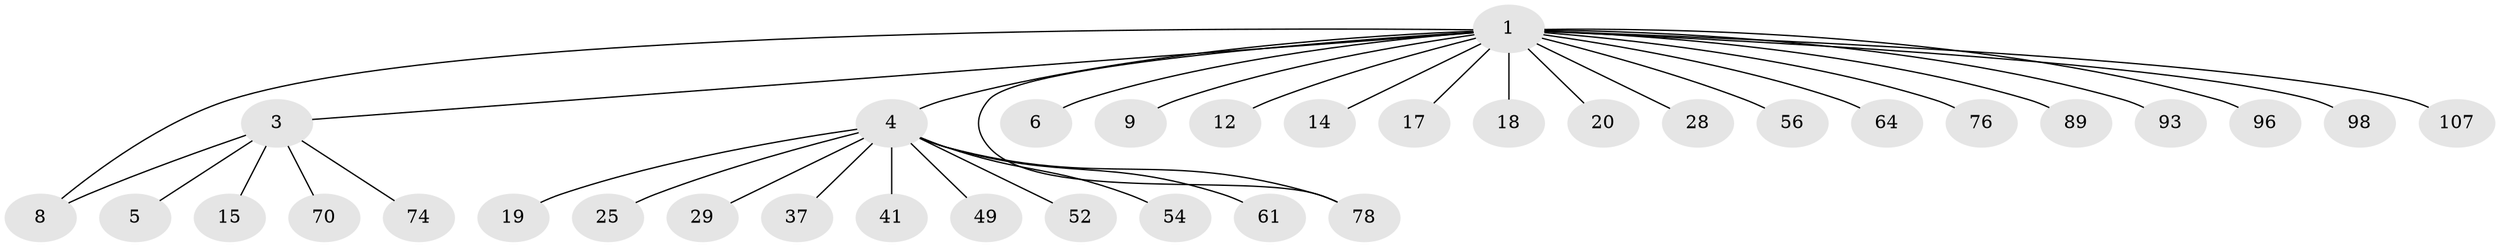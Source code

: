 // original degree distribution, {17: 0.008620689655172414, 21: 0.008620689655172414, 6: 0.05172413793103448, 12: 0.008620689655172414, 3: 0.04310344827586207, 2: 0.13793103448275862, 1: 0.6982758620689655, 5: 0.008620689655172414, 7: 0.008620689655172414, 4: 0.02586206896551724}
// Generated by graph-tools (version 1.1) at 2025/18/03/04/25 18:18:04]
// undirected, 34 vertices, 35 edges
graph export_dot {
graph [start="1"]
  node [color=gray90,style=filled];
  1 [super="+2+43+32+46+57+80+87+99+106+60+58+45+16+26+24"];
  3;
  4;
  5 [super="+23+13"];
  6 [super="+68+59+103+21+34"];
  8 [super="+81+109+31+40"];
  9;
  12 [super="+85"];
  14;
  15 [super="+47+101+88+48+22"];
  17 [super="+97"];
  18;
  19;
  20 [super="+44+30+72+112"];
  25 [super="+27+53+36"];
  28 [super="+100+65"];
  29 [super="+67+79"];
  37 [super="+90+55+39"];
  41;
  49;
  52;
  54 [super="+104"];
  56;
  61;
  64;
  70;
  74;
  76;
  78 [super="+114+102"];
  89;
  93;
  96;
  98;
  107;
  1 -- 3;
  1 -- 64;
  1 -- 4 [weight=2];
  1 -- 6;
  1 -- 8;
  1 -- 9;
  1 -- 12;
  1 -- 76;
  1 -- 14;
  1 -- 78;
  1 -- 17;
  1 -- 18;
  1 -- 20;
  1 -- 89;
  1 -- 28;
  1 -- 93;
  1 -- 96;
  1 -- 98;
  1 -- 107;
  1 -- 56;
  3 -- 5;
  3 -- 8;
  3 -- 15;
  3 -- 70;
  3 -- 74;
  4 -- 19;
  4 -- 25;
  4 -- 29;
  4 -- 37;
  4 -- 41;
  4 -- 49;
  4 -- 52;
  4 -- 54;
  4 -- 61;
  4 -- 78;
}
